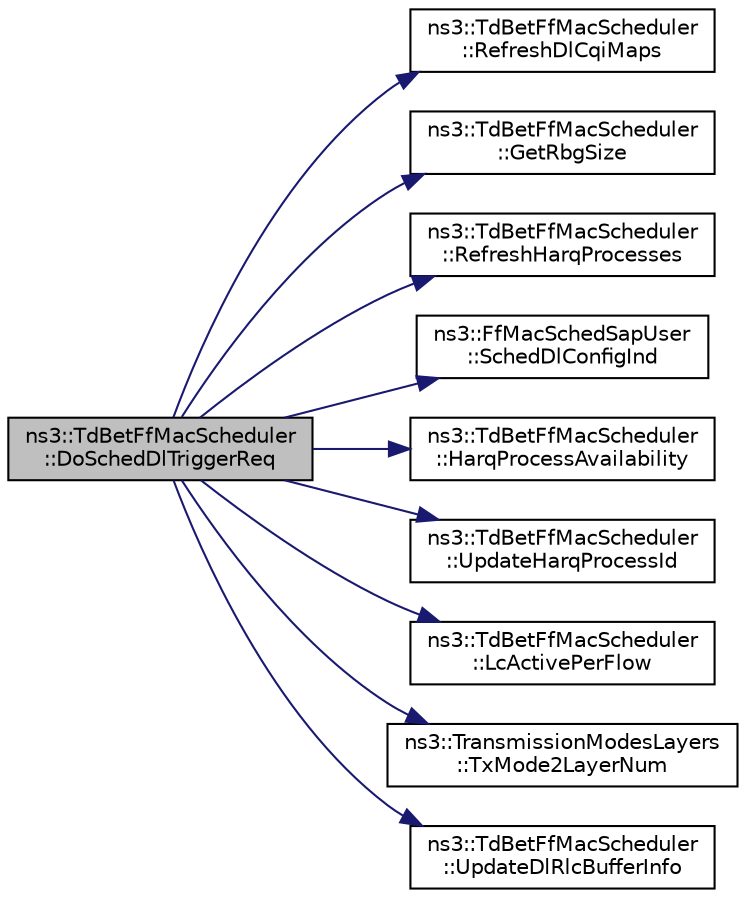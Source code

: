 digraph "ns3::TdBetFfMacScheduler::DoSchedDlTriggerReq"
{
  edge [fontname="Helvetica",fontsize="10",labelfontname="Helvetica",labelfontsize="10"];
  node [fontname="Helvetica",fontsize="10",shape=record];
  rankdir="LR";
  Node1 [label="ns3::TdBetFfMacScheduler\l::DoSchedDlTriggerReq",height=0.2,width=0.4,color="black", fillcolor="grey75", style="filled", fontcolor="black"];
  Node1 -> Node2 [color="midnightblue",fontsize="10",style="solid"];
  Node2 [label="ns3::TdBetFfMacScheduler\l::RefreshDlCqiMaps",height=0.2,width=0.4,color="black", fillcolor="white", style="filled",URL="$d5/dee/classns3_1_1TdBetFfMacScheduler.html#a7b16f92e532fbd06ee099933b0f57a8c"];
  Node1 -> Node3 [color="midnightblue",fontsize="10",style="solid"];
  Node3 [label="ns3::TdBetFfMacScheduler\l::GetRbgSize",height=0.2,width=0.4,color="black", fillcolor="white", style="filled",URL="$d5/dee/classns3_1_1TdBetFfMacScheduler.html#a180d1d16bb6d0a4f9fcda5df9842ec4a"];
  Node1 -> Node4 [color="midnightblue",fontsize="10",style="solid"];
  Node4 [label="ns3::TdBetFfMacScheduler\l::RefreshHarqProcesses",height=0.2,width=0.4,color="black", fillcolor="white", style="filled",URL="$d5/dee/classns3_1_1TdBetFfMacScheduler.html#aafa15782e9b220093765a83939821534",tooltip="Refresh HARQ processes according to the timers. "];
  Node1 -> Node5 [color="midnightblue",fontsize="10",style="solid"];
  Node5 [label="ns3::FfMacSchedSapUser\l::SchedDlConfigInd",height=0.2,width=0.4,color="black", fillcolor="white", style="filled",URL="$df/d68/classns3_1_1FfMacSchedSapUser.html#a28f8484af5a32a45ee6c0e51770d83f7"];
  Node1 -> Node6 [color="midnightblue",fontsize="10",style="solid"];
  Node6 [label="ns3::TdBetFfMacScheduler\l::HarqProcessAvailability",height=0.2,width=0.4,color="black", fillcolor="white", style="filled",URL="$d5/dee/classns3_1_1TdBetFfMacScheduler.html#ad6d89e73b2b5b261805020cd24796303",tooltip="Return the availability of free process for the RNTI specified. "];
  Node1 -> Node7 [color="midnightblue",fontsize="10",style="solid"];
  Node7 [label="ns3::TdBetFfMacScheduler\l::UpdateHarqProcessId",height=0.2,width=0.4,color="black", fillcolor="white", style="filled",URL="$d5/dee/classns3_1_1TdBetFfMacScheduler.html#ad697cf496a65f679059f9fcd0850daa0",tooltip="Update and return a new process Id for the RNTI specified. "];
  Node1 -> Node8 [color="midnightblue",fontsize="10",style="solid"];
  Node8 [label="ns3::TdBetFfMacScheduler\l::LcActivePerFlow",height=0.2,width=0.4,color="black", fillcolor="white", style="filled",URL="$d5/dee/classns3_1_1TdBetFfMacScheduler.html#ad8a61f81356d42a3b622998823a32471"];
  Node1 -> Node9 [color="midnightblue",fontsize="10",style="solid"];
  Node9 [label="ns3::TransmissionModesLayers\l::TxMode2LayerNum",height=0.2,width=0.4,color="black", fillcolor="white", style="filled",URL="$dd/d16/classns3_1_1TransmissionModesLayers.html#a31f608b7bfaa77440fe4cb85ad035329"];
  Node1 -> Node10 [color="midnightblue",fontsize="10",style="solid"];
  Node10 [label="ns3::TdBetFfMacScheduler\l::UpdateDlRlcBufferInfo",height=0.2,width=0.4,color="black", fillcolor="white", style="filled",URL="$d5/dee/classns3_1_1TdBetFfMacScheduler.html#af71a8df6d7681bda2678aff1c77985fb"];
}
